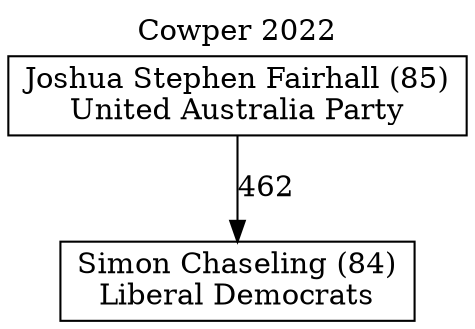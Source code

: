 // House preference flow
digraph "Simon Chaseling (84)_Cowper_2022" {
	graph [label="Cowper 2022" labelloc=t mclimit=10]
	node [shape=box]
	"Simon Chaseling (84)" [label="Simon Chaseling (84)
Liberal Democrats"]
	"Joshua Stephen Fairhall (85)" [label="Joshua Stephen Fairhall (85)
United Australia Party"]
	"Joshua Stephen Fairhall (85)" -> "Simon Chaseling (84)" [label=462]
}

